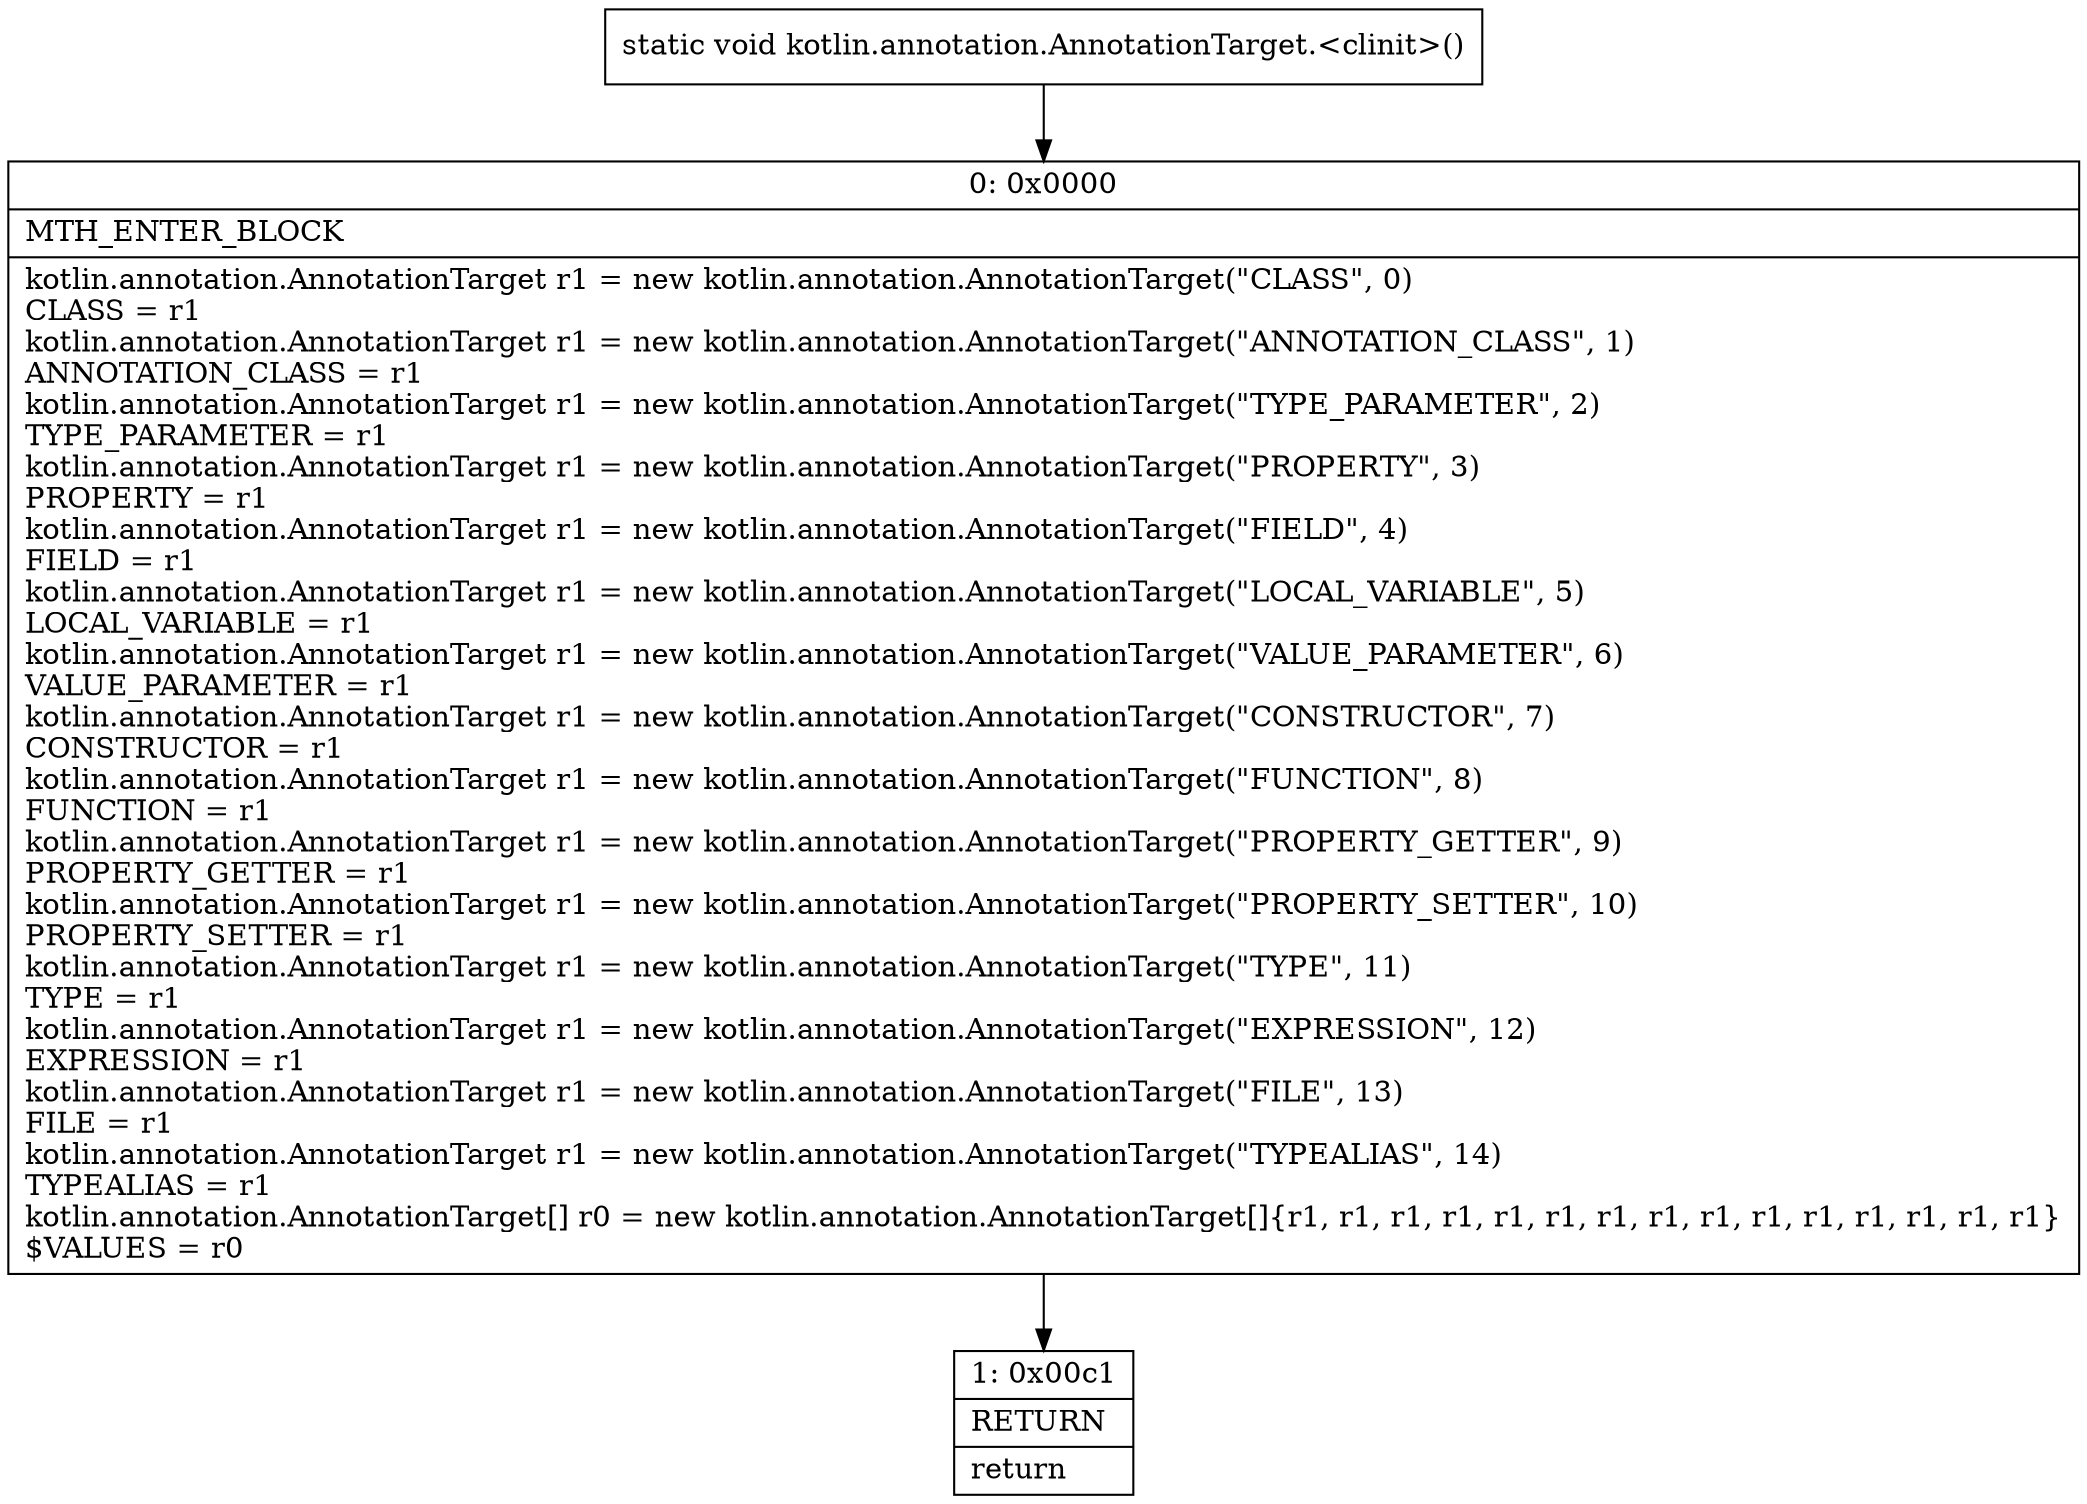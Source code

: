 digraph "CFG forkotlin.annotation.AnnotationTarget.\<clinit\>()V" {
Node_0 [shape=record,label="{0\:\ 0x0000|MTH_ENTER_BLOCK\l|kotlin.annotation.AnnotationTarget r1 = new kotlin.annotation.AnnotationTarget(\"CLASS\", 0)\lCLASS = r1\lkotlin.annotation.AnnotationTarget r1 = new kotlin.annotation.AnnotationTarget(\"ANNOTATION_CLASS\", 1)\lANNOTATION_CLASS = r1\lkotlin.annotation.AnnotationTarget r1 = new kotlin.annotation.AnnotationTarget(\"TYPE_PARAMETER\", 2)\lTYPE_PARAMETER = r1\lkotlin.annotation.AnnotationTarget r1 = new kotlin.annotation.AnnotationTarget(\"PROPERTY\", 3)\lPROPERTY = r1\lkotlin.annotation.AnnotationTarget r1 = new kotlin.annotation.AnnotationTarget(\"FIELD\", 4)\lFIELD = r1\lkotlin.annotation.AnnotationTarget r1 = new kotlin.annotation.AnnotationTarget(\"LOCAL_VARIABLE\", 5)\lLOCAL_VARIABLE = r1\lkotlin.annotation.AnnotationTarget r1 = new kotlin.annotation.AnnotationTarget(\"VALUE_PARAMETER\", 6)\lVALUE_PARAMETER = r1\lkotlin.annotation.AnnotationTarget r1 = new kotlin.annotation.AnnotationTarget(\"CONSTRUCTOR\", 7)\lCONSTRUCTOR = r1\lkotlin.annotation.AnnotationTarget r1 = new kotlin.annotation.AnnotationTarget(\"FUNCTION\", 8)\lFUNCTION = r1\lkotlin.annotation.AnnotationTarget r1 = new kotlin.annotation.AnnotationTarget(\"PROPERTY_GETTER\", 9)\lPROPERTY_GETTER = r1\lkotlin.annotation.AnnotationTarget r1 = new kotlin.annotation.AnnotationTarget(\"PROPERTY_SETTER\", 10)\lPROPERTY_SETTER = r1\lkotlin.annotation.AnnotationTarget r1 = new kotlin.annotation.AnnotationTarget(\"TYPE\", 11)\lTYPE = r1\lkotlin.annotation.AnnotationTarget r1 = new kotlin.annotation.AnnotationTarget(\"EXPRESSION\", 12)\lEXPRESSION = r1\lkotlin.annotation.AnnotationTarget r1 = new kotlin.annotation.AnnotationTarget(\"FILE\", 13)\lFILE = r1\lkotlin.annotation.AnnotationTarget r1 = new kotlin.annotation.AnnotationTarget(\"TYPEALIAS\", 14)\lTYPEALIAS = r1\lkotlin.annotation.AnnotationTarget[] r0 = new kotlin.annotation.AnnotationTarget[]\{r1, r1, r1, r1, r1, r1, r1, r1, r1, r1, r1, r1, r1, r1, r1\}\l$VALUES = r0\l}"];
Node_1 [shape=record,label="{1\:\ 0x00c1|RETURN\l|return\l}"];
MethodNode[shape=record,label="{static void kotlin.annotation.AnnotationTarget.\<clinit\>() }"];
MethodNode -> Node_0;
Node_0 -> Node_1;
}

